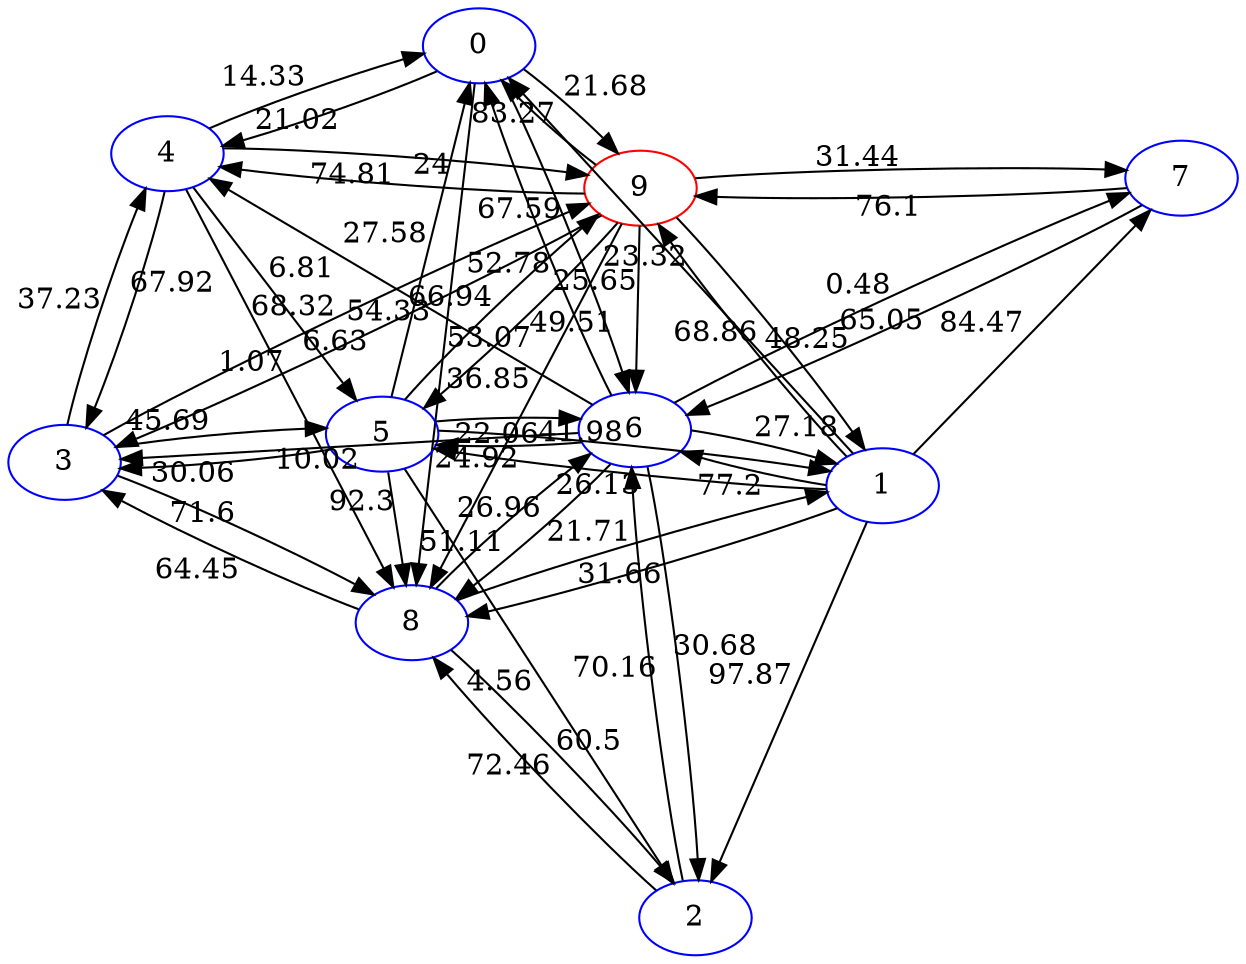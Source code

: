 digraph G {
    layout=sfdp;
    0 [pos="87.97,-48.07!", label="0", color="blue"];
    1 [pos="-8.39,-94.86!", label="1", color="blue"];
    2 [pos="-27.71,-21.84!", label="2", color="blue"];
    3 [pos="-1.74,-19.75!", label="3", color="blue"];
    4 [pos="89.99,22.27!", label="4", color="blue"];
    5 [pos="-42.78,27.21!", label="5", color="blue"];
    6 [pos="-92.55,37.25!", label="6", color="blue"];
    7 [pos="49.07,-7.52!", label="7", color="blue"];
    8 [pos="-81.41,28.55!", label="8", color="blue"];
    9 [pos="-91.2,14.77!", label="9", color="red"];
    0 -> 8 [label="53.07"];
    0 -> 9 [label="21.68"];
    0 -> 4 [label="21.02"];
    0 -> 6 [label="67.59"];
    1 -> 9 [label="68.86"];
    1 -> 6 [label="77.2"];
    1 -> 2 [label="97.87"];
    1 -> 8 [label="31.66"];
    1 -> 5 [label="26.13"];
    1 -> 7 [label="84.47"];
    1 -> 0 [label="23.32"];
    2 -> 6 [label="70.16"];
    2 -> 8 [label="72.46"];
    3 -> 9 [label="68.32"];
    3 -> 8 [label="71.6"];
    3 -> 4 [label="37.23"];
    3 -> 5 [label="45.69"];
    4 -> 0 [label="14.33"];
    4 -> 8 [label="1.07"];
    4 -> 5 [label="6.81"];
    4 -> 9 [label="74.81"];
    4 -> 3 [label="67.92"];
    5 -> 6 [label="22.06"];
    5 -> 1 [label="41.98"];
    5 -> 8 [label="92.3"];
    5 -> 9 [label="66.94"];
    5 -> 3 [label="30.06"];
    5 -> 2 [label="4.56"];
    5 -> 0 [label="27.58"];
    6 -> 4 [label="54.33"];
    6 -> 7 [label="0.48"];
    6 -> 1 [label="27.18"];
    6 -> 2 [label="30.68"];
    6 -> 0 [label="52.78"];
    6 -> 8 [label="26.96"];
    6 -> 3 [label="10.02"];
    6 -> 5 [label="24.92"];
    7 -> 9 [label="76.1"];
    7 -> 6 [label="65.05"];
    8 -> 2 [label="60.5"];
    8 -> 3 [label="64.45"];
    8 -> 6 [label="51.11"];
    8 -> 1 [label="21.71"];
    9 -> 3 [label="6.63"];
    9 -> 8 [label="36.85"];
    9 -> 0 [label="83.27"];
    9 -> 7 [label="31.44"];
    9 -> 1 [label="48.25"];
    9 -> 5 [label="49.51"];
    9 -> 6 [label="25.65"];
    9 -> 4 [label="24"];
}

